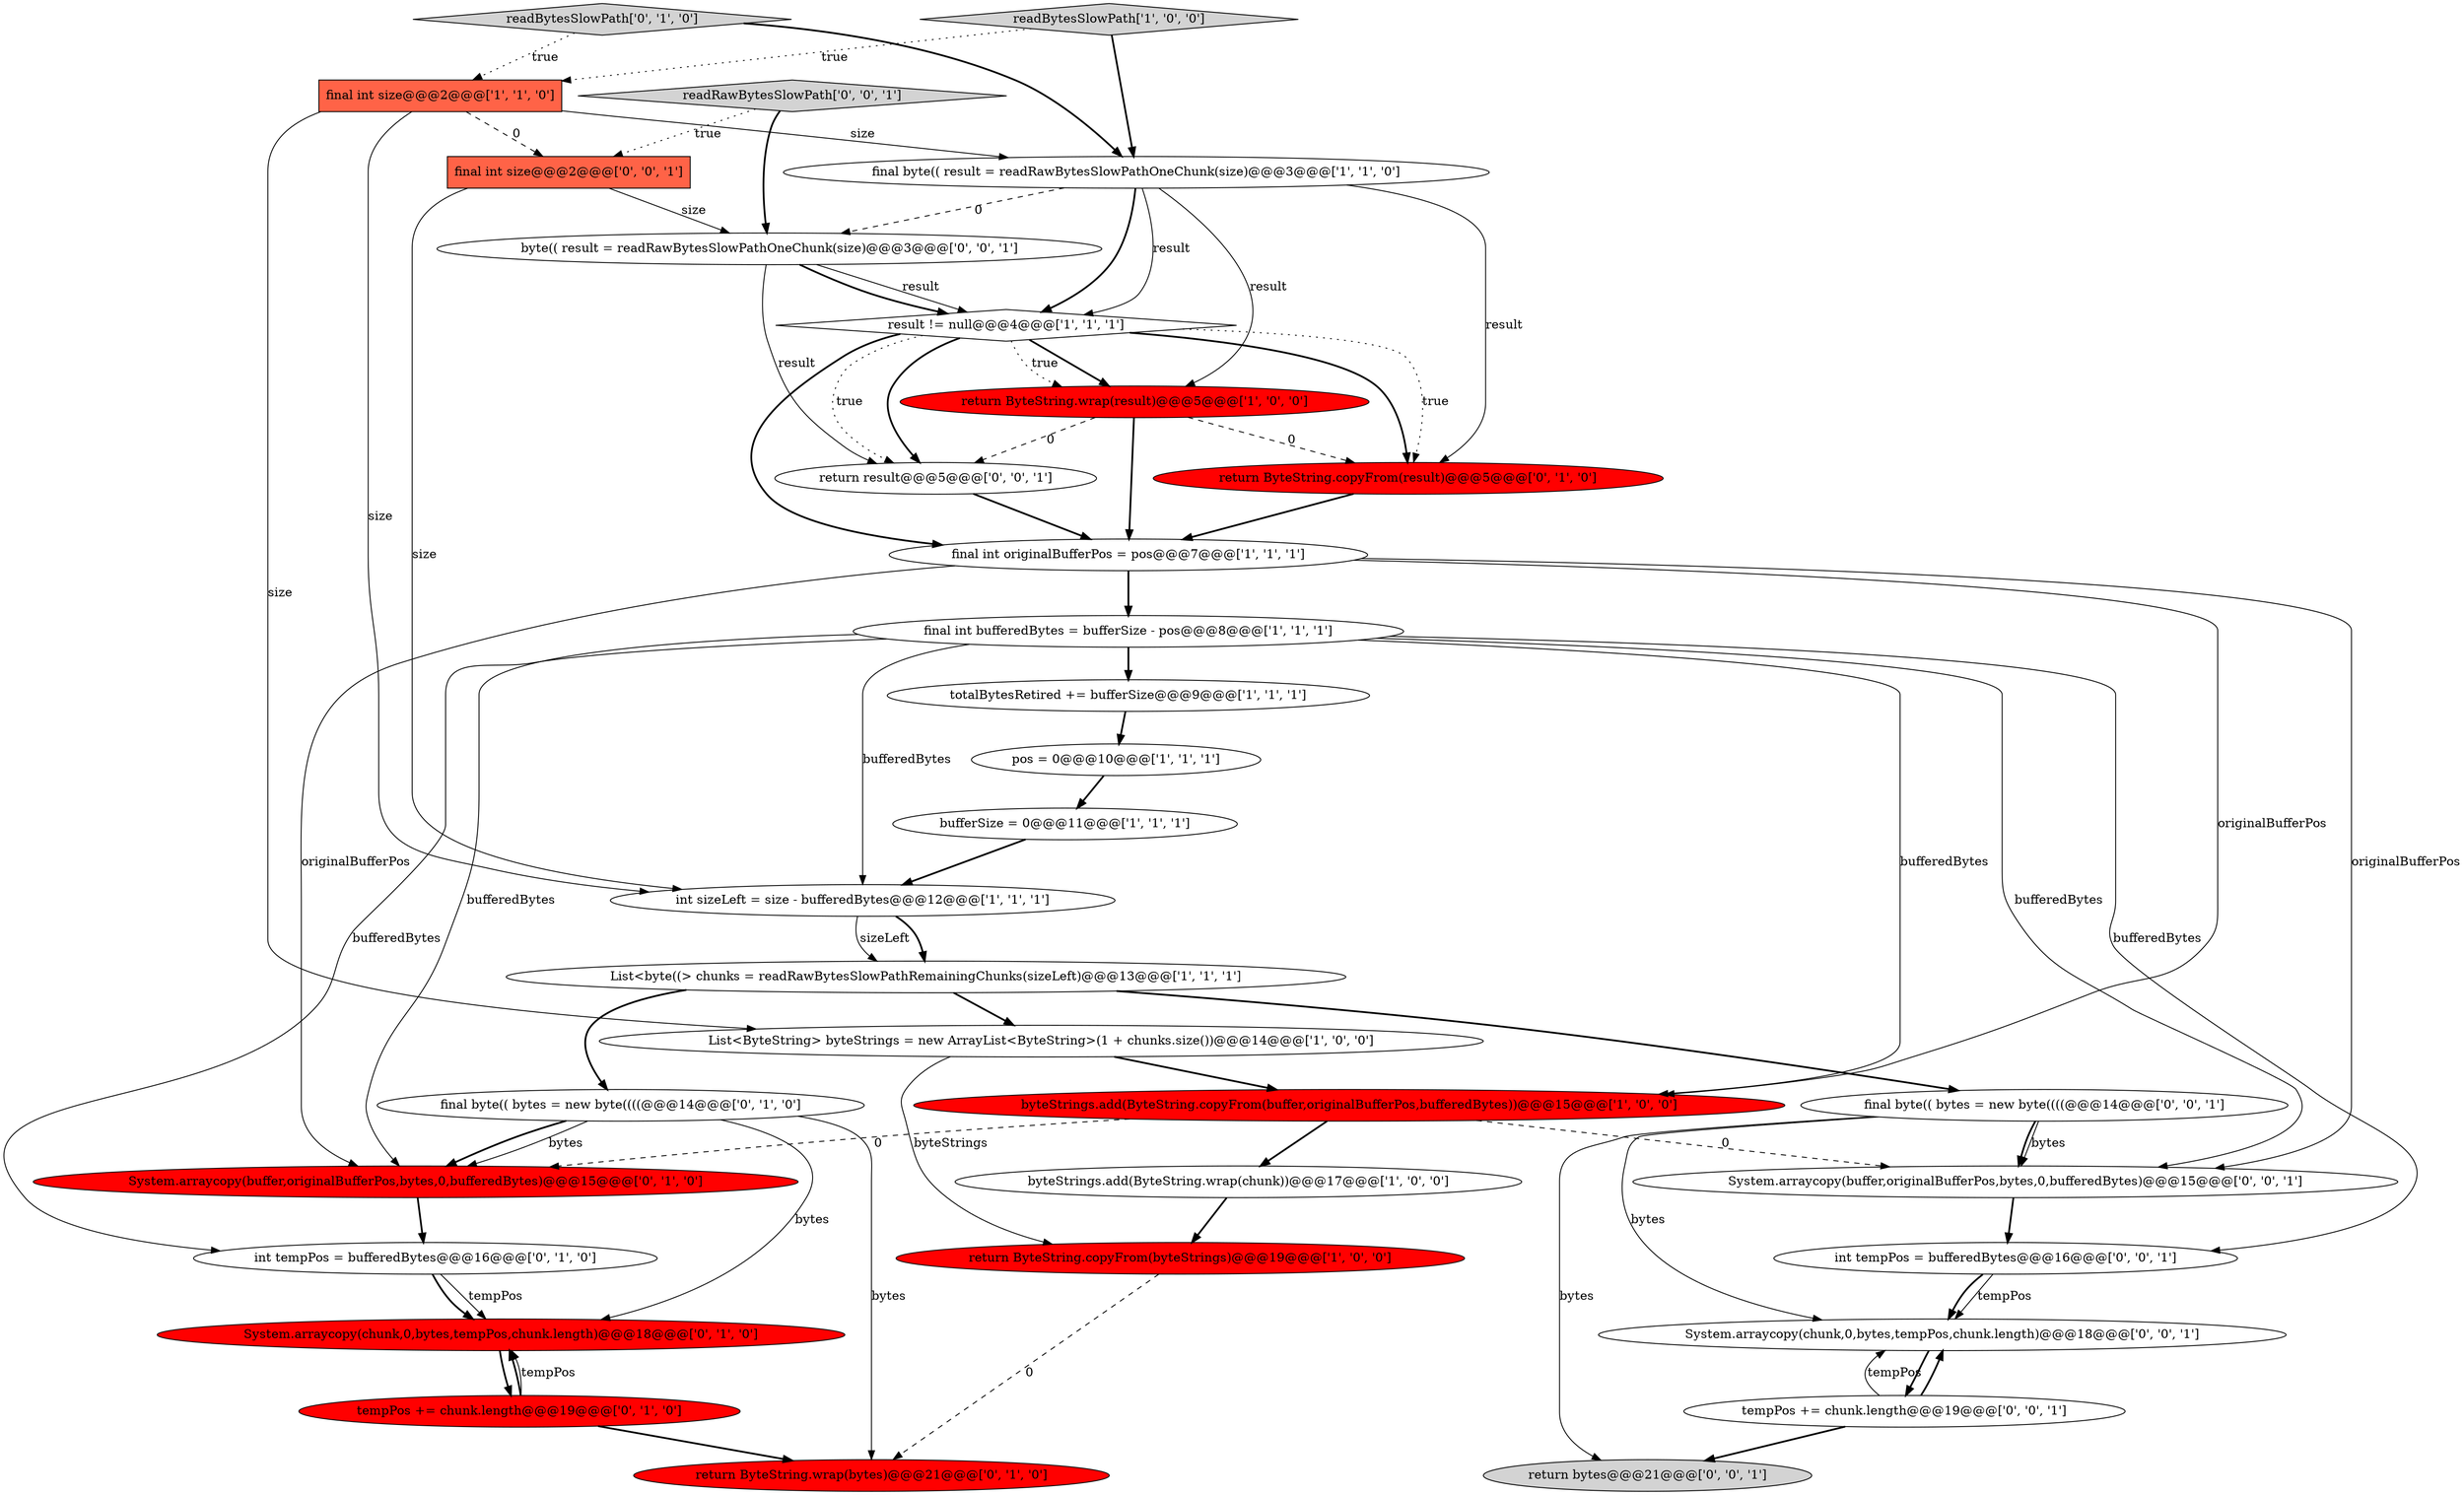 digraph {
19 [style = filled, label = "System.arraycopy(buffer,originalBufferPos,bytes,0,bufferedBytes)@@@15@@@['0', '1', '0']", fillcolor = red, shape = ellipse image = "AAA1AAABBB2BBB"];
1 [style = filled, label = "final int originalBufferPos = pos@@@7@@@['1', '1', '1']", fillcolor = white, shape = ellipse image = "AAA0AAABBB1BBB"];
24 [style = filled, label = "byte(( result = readRawBytesSlowPathOneChunk(size)@@@3@@@['0', '0', '1']", fillcolor = white, shape = ellipse image = "AAA0AAABBB3BBB"];
22 [style = filled, label = "return ByteString.copyFrom(result)@@@5@@@['0', '1', '0']", fillcolor = red, shape = ellipse image = "AAA1AAABBB2BBB"];
10 [style = filled, label = "int sizeLeft = size - bufferedBytes@@@12@@@['1', '1', '1']", fillcolor = white, shape = ellipse image = "AAA0AAABBB1BBB"];
0 [style = filled, label = "readBytesSlowPath['1', '0', '0']", fillcolor = lightgray, shape = diamond image = "AAA0AAABBB1BBB"];
11 [style = filled, label = "result != null@@@4@@@['1', '1', '1']", fillcolor = white, shape = diamond image = "AAA0AAABBB1BBB"];
18 [style = filled, label = "readBytesSlowPath['0', '1', '0']", fillcolor = lightgray, shape = diamond image = "AAA0AAABBB2BBB"];
23 [style = filled, label = "int tempPos = bufferedBytes@@@16@@@['0', '1', '0']", fillcolor = white, shape = ellipse image = "AAA0AAABBB2BBB"];
9 [style = filled, label = "pos = 0@@@10@@@['1', '1', '1']", fillcolor = white, shape = ellipse image = "AAA0AAABBB1BBB"];
29 [style = filled, label = "return result@@@5@@@['0', '0', '1']", fillcolor = white, shape = ellipse image = "AAA0AAABBB3BBB"];
5 [style = filled, label = "byteStrings.add(ByteString.wrap(chunk))@@@17@@@['1', '0', '0']", fillcolor = white, shape = ellipse image = "AAA0AAABBB1BBB"];
4 [style = filled, label = "totalBytesRetired += bufferSize@@@9@@@['1', '1', '1']", fillcolor = white, shape = ellipse image = "AAA0AAABBB1BBB"];
14 [style = filled, label = "return ByteString.wrap(result)@@@5@@@['1', '0', '0']", fillcolor = red, shape = ellipse image = "AAA1AAABBB1BBB"];
28 [style = filled, label = "return bytes@@@21@@@['0', '0', '1']", fillcolor = lightgray, shape = ellipse image = "AAA0AAABBB3BBB"];
7 [style = filled, label = "bufferSize = 0@@@11@@@['1', '1', '1']", fillcolor = white, shape = ellipse image = "AAA0AAABBB1BBB"];
32 [style = filled, label = "tempPos += chunk.length@@@19@@@['0', '0', '1']", fillcolor = white, shape = ellipse image = "AAA0AAABBB3BBB"];
3 [style = filled, label = "final byte(( result = readRawBytesSlowPathOneChunk(size)@@@3@@@['1', '1', '0']", fillcolor = white, shape = ellipse image = "AAA0AAABBB1BBB"];
26 [style = filled, label = "readRawBytesSlowPath['0', '0', '1']", fillcolor = lightgray, shape = diamond image = "AAA0AAABBB3BBB"];
27 [style = filled, label = "int tempPos = bufferedBytes@@@16@@@['0', '0', '1']", fillcolor = white, shape = ellipse image = "AAA0AAABBB3BBB"];
17 [style = filled, label = "final byte(( bytes = new byte((((@@@14@@@['0', '1', '0']", fillcolor = white, shape = ellipse image = "AAA0AAABBB2BBB"];
8 [style = filled, label = "byteStrings.add(ByteString.copyFrom(buffer,originalBufferPos,bufferedBytes))@@@15@@@['1', '0', '0']", fillcolor = red, shape = ellipse image = "AAA1AAABBB1BBB"];
15 [style = filled, label = "List<ByteString> byteStrings = new ArrayList<ByteString>(1 + chunks.size())@@@14@@@['1', '0', '0']", fillcolor = white, shape = ellipse image = "AAA0AAABBB1BBB"];
33 [style = filled, label = "final byte(( bytes = new byte((((@@@14@@@['0', '0', '1']", fillcolor = white, shape = ellipse image = "AAA0AAABBB3BBB"];
12 [style = filled, label = "List<byte((> chunks = readRawBytesSlowPathRemainingChunks(sizeLeft)@@@13@@@['1', '1', '1']", fillcolor = white, shape = ellipse image = "AAA0AAABBB1BBB"];
20 [style = filled, label = "System.arraycopy(chunk,0,bytes,tempPos,chunk.length)@@@18@@@['0', '1', '0']", fillcolor = red, shape = ellipse image = "AAA1AAABBB2BBB"];
30 [style = filled, label = "final int size@@@2@@@['0', '0', '1']", fillcolor = tomato, shape = box image = "AAA0AAABBB3BBB"];
31 [style = filled, label = "System.arraycopy(chunk,0,bytes,tempPos,chunk.length)@@@18@@@['0', '0', '1']", fillcolor = white, shape = ellipse image = "AAA0AAABBB3BBB"];
2 [style = filled, label = "final int bufferedBytes = bufferSize - pos@@@8@@@['1', '1', '1']", fillcolor = white, shape = ellipse image = "AAA0AAABBB1BBB"];
16 [style = filled, label = "return ByteString.wrap(bytes)@@@21@@@['0', '1', '0']", fillcolor = red, shape = ellipse image = "AAA1AAABBB2BBB"];
25 [style = filled, label = "System.arraycopy(buffer,originalBufferPos,bytes,0,bufferedBytes)@@@15@@@['0', '0', '1']", fillcolor = white, shape = ellipse image = "AAA0AAABBB3BBB"];
6 [style = filled, label = "final int size@@@2@@@['1', '1', '0']", fillcolor = tomato, shape = box image = "AAA0AAABBB1BBB"];
21 [style = filled, label = "tempPos += chunk.length@@@19@@@['0', '1', '0']", fillcolor = red, shape = ellipse image = "AAA1AAABBB2BBB"];
13 [style = filled, label = "return ByteString.copyFrom(byteStrings)@@@19@@@['1', '0', '0']", fillcolor = red, shape = ellipse image = "AAA1AAABBB1BBB"];
17->19 [style = solid, label="bytes"];
32->31 [style = solid, label="tempPos"];
6->15 [style = solid, label="size"];
4->9 [style = bold, label=""];
0->3 [style = bold, label=""];
18->3 [style = bold, label=""];
23->20 [style = bold, label=""];
8->19 [style = dashed, label="0"];
1->19 [style = solid, label="originalBufferPos"];
33->25 [style = solid, label="bytes"];
3->11 [style = solid, label="result"];
30->10 [style = solid, label="size"];
3->24 [style = dashed, label="0"];
11->14 [style = bold, label=""];
1->8 [style = solid, label="originalBufferPos"];
17->16 [style = solid, label="bytes"];
11->1 [style = bold, label=""];
7->10 [style = bold, label=""];
24->29 [style = solid, label="result"];
31->32 [style = bold, label=""];
11->29 [style = dotted, label="true"];
27->31 [style = solid, label="tempPos"];
12->17 [style = bold, label=""];
3->14 [style = solid, label="result"];
12->15 [style = bold, label=""];
3->11 [style = bold, label=""];
1->25 [style = solid, label="originalBufferPos"];
11->14 [style = dotted, label="true"];
11->29 [style = bold, label=""];
27->31 [style = bold, label=""];
14->22 [style = dashed, label="0"];
23->20 [style = solid, label="tempPos"];
9->7 [style = bold, label=""];
2->19 [style = solid, label="bufferedBytes"];
2->23 [style = solid, label="bufferedBytes"];
2->4 [style = bold, label=""];
2->8 [style = solid, label="bufferedBytes"];
17->19 [style = bold, label=""];
26->24 [style = bold, label=""];
0->6 [style = dotted, label="true"];
6->10 [style = solid, label="size"];
14->1 [style = bold, label=""];
11->22 [style = dotted, label="true"];
18->6 [style = dotted, label="true"];
20->21 [style = bold, label=""];
15->13 [style = solid, label="byteStrings"];
25->27 [style = bold, label=""];
24->11 [style = solid, label="result"];
17->20 [style = solid, label="bytes"];
21->20 [style = bold, label=""];
30->24 [style = solid, label="size"];
8->5 [style = bold, label=""];
6->3 [style = solid, label="size"];
26->30 [style = dotted, label="true"];
3->22 [style = solid, label="result"];
33->25 [style = bold, label=""];
10->12 [style = bold, label=""];
21->20 [style = solid, label="tempPos"];
24->11 [style = bold, label=""];
19->23 [style = bold, label=""];
33->28 [style = solid, label="bytes"];
5->13 [style = bold, label=""];
12->33 [style = bold, label=""];
11->22 [style = bold, label=""];
21->16 [style = bold, label=""];
33->31 [style = solid, label="bytes"];
8->25 [style = dashed, label="0"];
6->30 [style = dashed, label="0"];
1->2 [style = bold, label=""];
2->27 [style = solid, label="bufferedBytes"];
22->1 [style = bold, label=""];
29->1 [style = bold, label=""];
14->29 [style = dashed, label="0"];
2->10 [style = solid, label="bufferedBytes"];
32->28 [style = bold, label=""];
15->8 [style = bold, label=""];
32->31 [style = bold, label=""];
2->25 [style = solid, label="bufferedBytes"];
10->12 [style = solid, label="sizeLeft"];
13->16 [style = dashed, label="0"];
}
